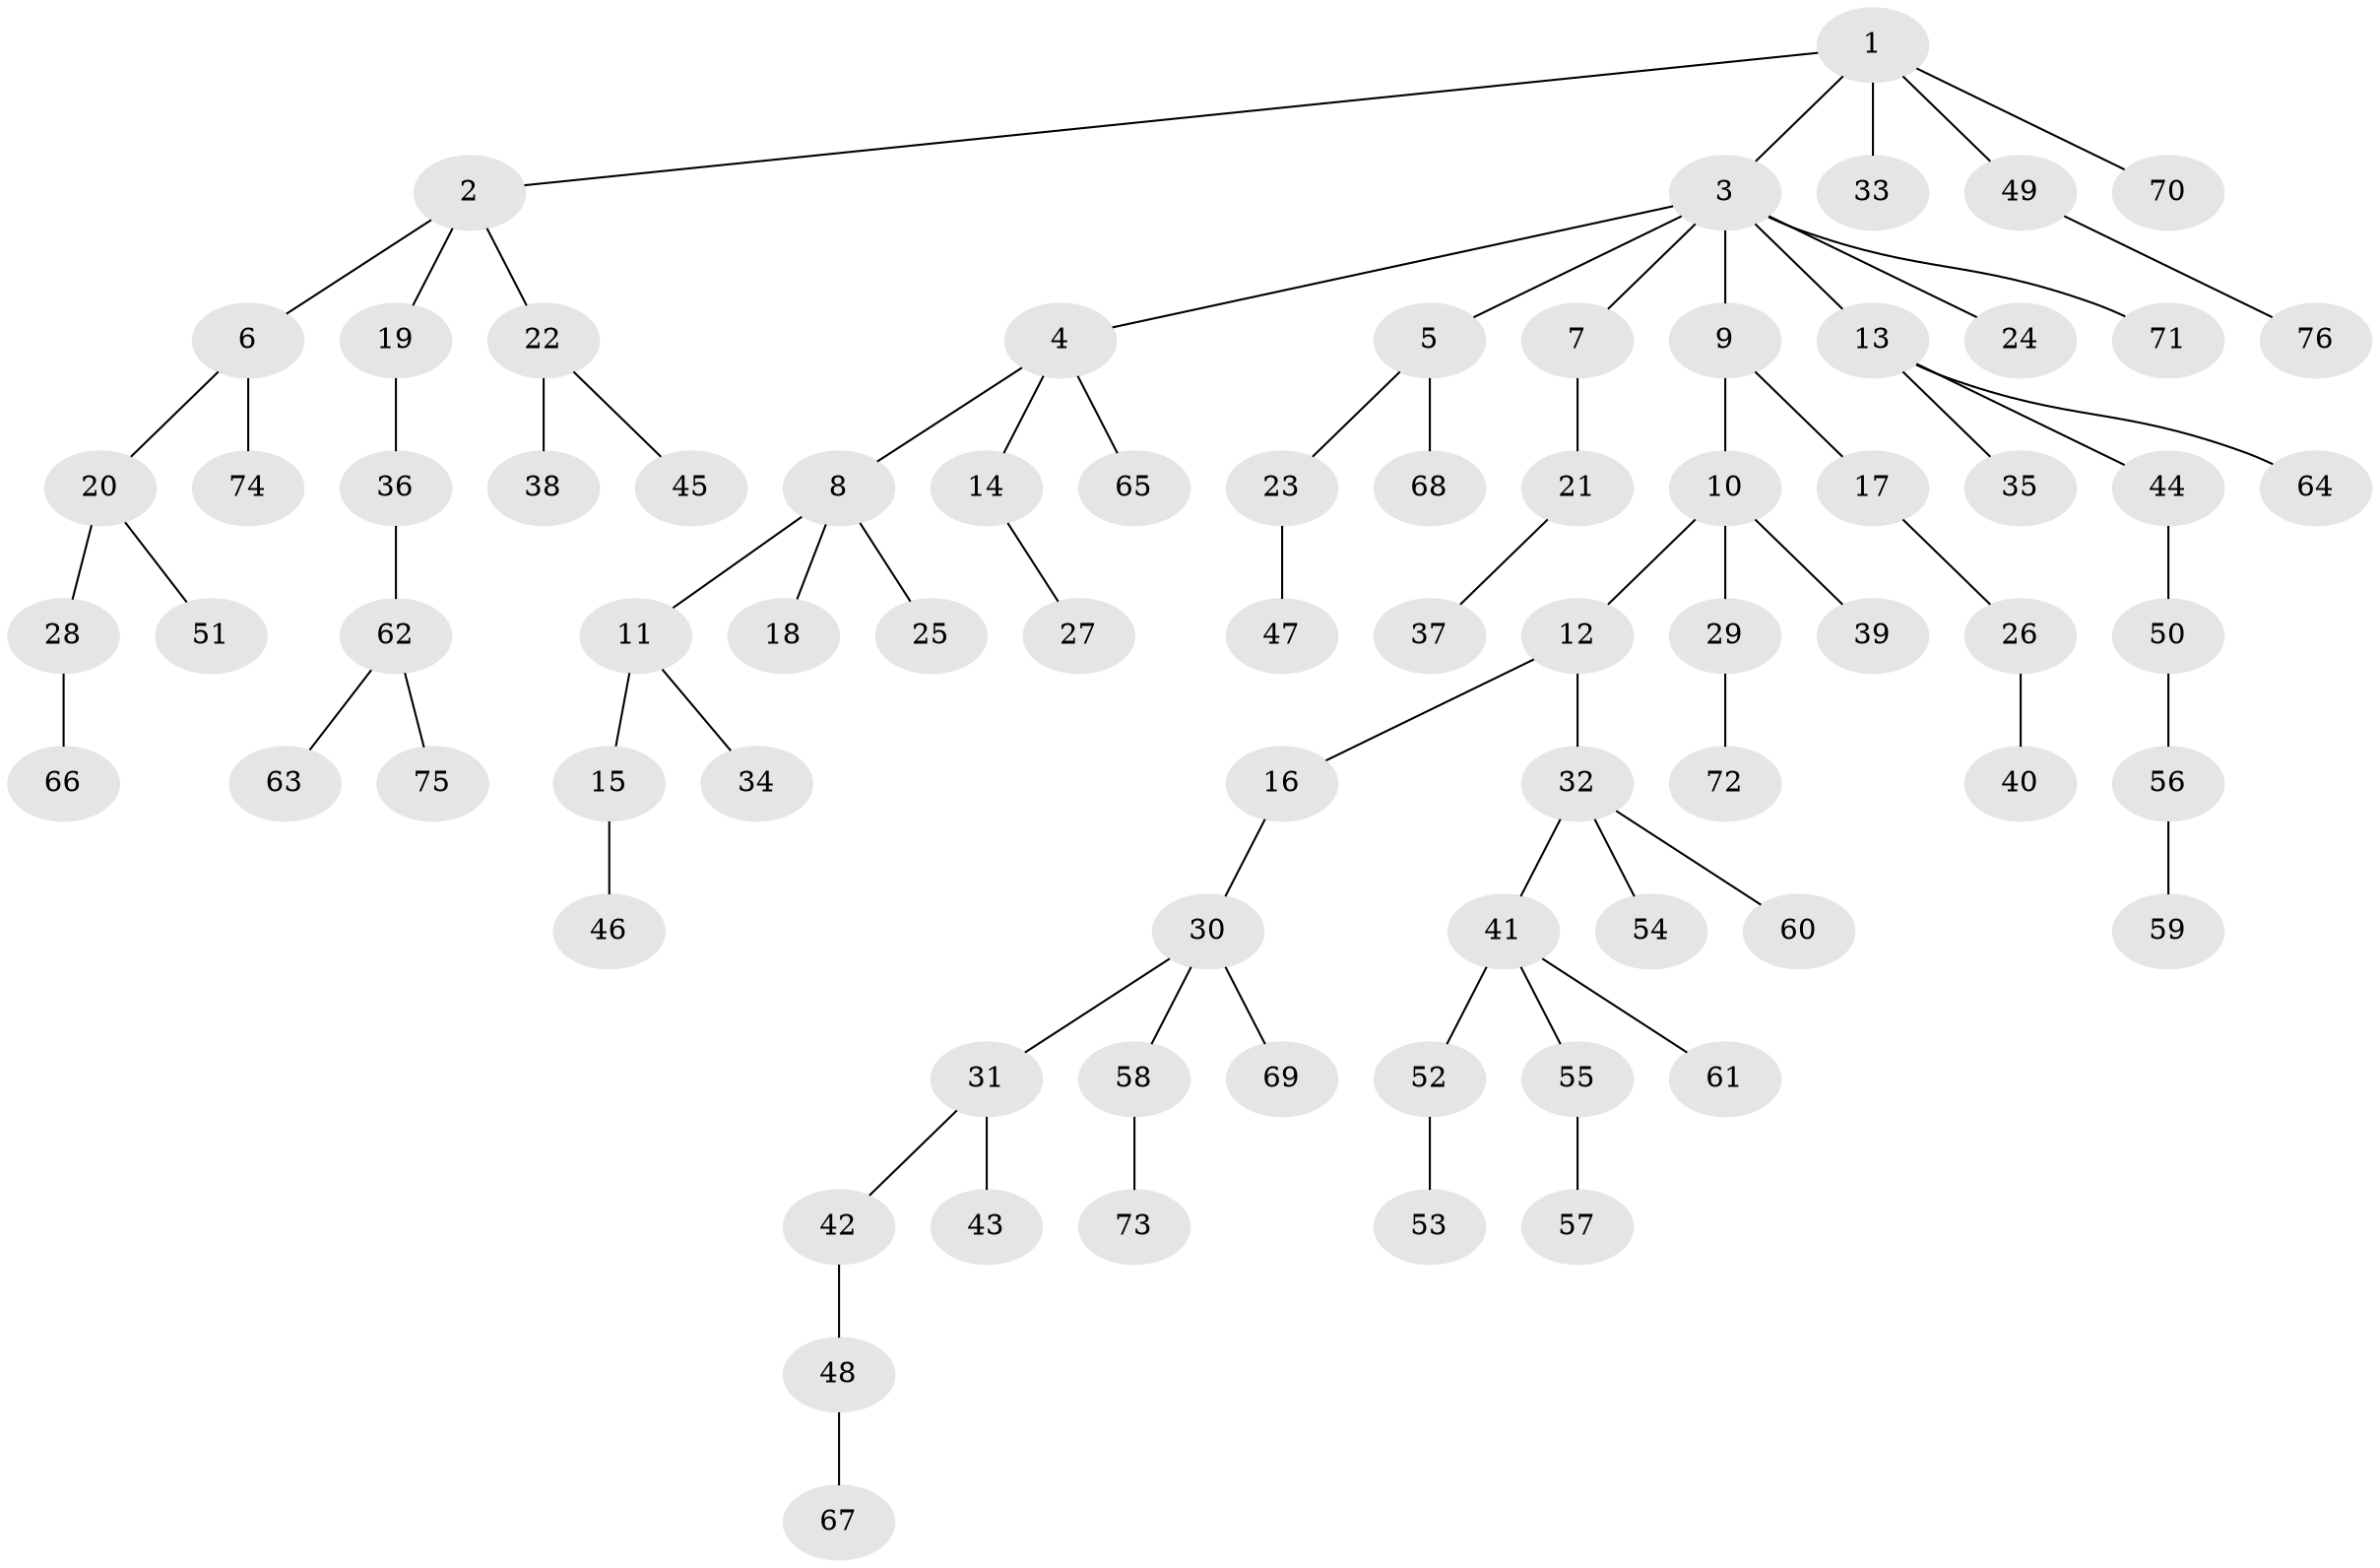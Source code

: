 // Generated by graph-tools (version 1.1) at 2025/02/03/09/25 03:02:28]
// undirected, 76 vertices, 75 edges
graph export_dot {
graph [start="1"]
  node [color=gray90,style=filled];
  1;
  2;
  3;
  4;
  5;
  6;
  7;
  8;
  9;
  10;
  11;
  12;
  13;
  14;
  15;
  16;
  17;
  18;
  19;
  20;
  21;
  22;
  23;
  24;
  25;
  26;
  27;
  28;
  29;
  30;
  31;
  32;
  33;
  34;
  35;
  36;
  37;
  38;
  39;
  40;
  41;
  42;
  43;
  44;
  45;
  46;
  47;
  48;
  49;
  50;
  51;
  52;
  53;
  54;
  55;
  56;
  57;
  58;
  59;
  60;
  61;
  62;
  63;
  64;
  65;
  66;
  67;
  68;
  69;
  70;
  71;
  72;
  73;
  74;
  75;
  76;
  1 -- 2;
  1 -- 3;
  1 -- 33;
  1 -- 49;
  1 -- 70;
  2 -- 6;
  2 -- 19;
  2 -- 22;
  3 -- 4;
  3 -- 5;
  3 -- 7;
  3 -- 9;
  3 -- 13;
  3 -- 24;
  3 -- 71;
  4 -- 8;
  4 -- 14;
  4 -- 65;
  5 -- 23;
  5 -- 68;
  6 -- 20;
  6 -- 74;
  7 -- 21;
  8 -- 11;
  8 -- 18;
  8 -- 25;
  9 -- 10;
  9 -- 17;
  10 -- 12;
  10 -- 29;
  10 -- 39;
  11 -- 15;
  11 -- 34;
  12 -- 16;
  12 -- 32;
  13 -- 35;
  13 -- 44;
  13 -- 64;
  14 -- 27;
  15 -- 46;
  16 -- 30;
  17 -- 26;
  19 -- 36;
  20 -- 28;
  20 -- 51;
  21 -- 37;
  22 -- 38;
  22 -- 45;
  23 -- 47;
  26 -- 40;
  28 -- 66;
  29 -- 72;
  30 -- 31;
  30 -- 58;
  30 -- 69;
  31 -- 42;
  31 -- 43;
  32 -- 41;
  32 -- 54;
  32 -- 60;
  36 -- 62;
  41 -- 52;
  41 -- 55;
  41 -- 61;
  42 -- 48;
  44 -- 50;
  48 -- 67;
  49 -- 76;
  50 -- 56;
  52 -- 53;
  55 -- 57;
  56 -- 59;
  58 -- 73;
  62 -- 63;
  62 -- 75;
}
